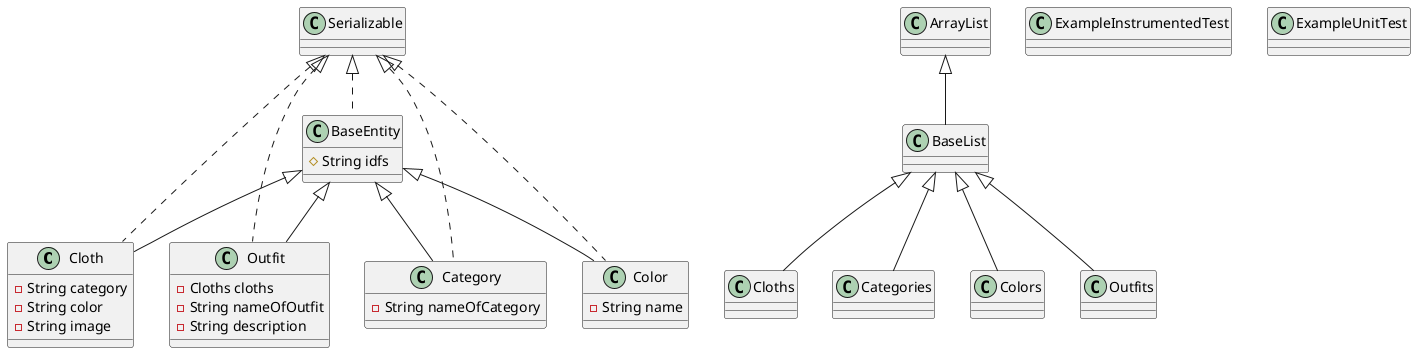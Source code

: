 @startuml
class Cloth {
- String category
- String color
- String image
}

class BaseList {
}
class Cloths {
}
class BaseEntity {
# String idfs
}

class Categories {
}
class Outfit {
- Cloths cloths
- String nameOfOutfit
- String description
}

class Category {
- String nameOfCategory
}

class Colors {
}
class Outfits {
}
class Color {
- String name
}

class ExampleInstrumentedTest {
}
class ExampleUnitTest {
}


Serializable <|.. Cloth
BaseEntity <|-- Cloth
ArrayList <|-- BaseList
BaseList <|-- Cloths
Serializable <|.. BaseEntity
BaseList <|-- Categories
Serializable <|.. Outfit
BaseEntity <|-- Outfit
Serializable <|.. Category
BaseEntity <|-- Category
BaseList <|-- Colors
BaseList <|-- Outfits
Serializable <|.. Color
BaseEntity <|-- Color
@enduml